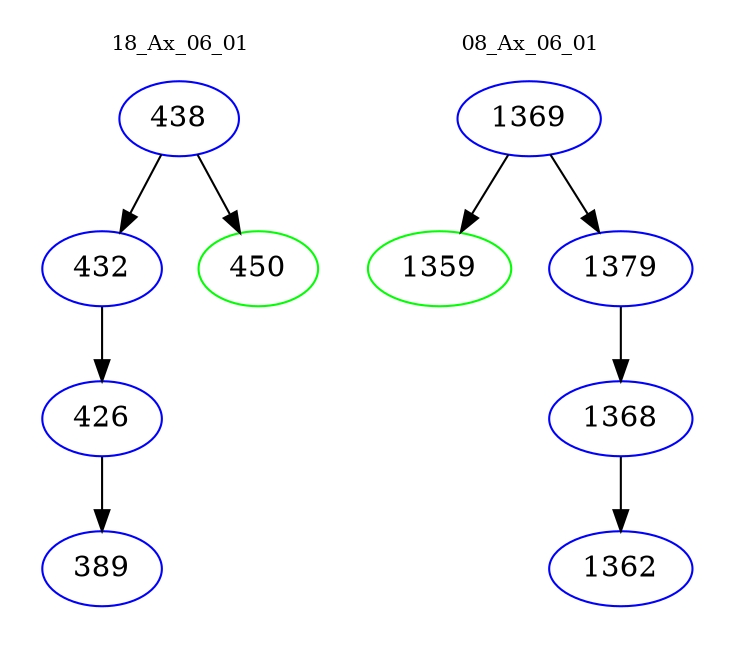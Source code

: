 digraph{
subgraph cluster_0 {
color = white
label = "18_Ax_06_01";
fontsize=10;
T0_438 [label="438", color="blue"]
T0_438 -> T0_432 [color="black"]
T0_432 [label="432", color="blue"]
T0_432 -> T0_426 [color="black"]
T0_426 [label="426", color="blue"]
T0_426 -> T0_389 [color="black"]
T0_389 [label="389", color="blue"]
T0_438 -> T0_450 [color="black"]
T0_450 [label="450", color="green"]
}
subgraph cluster_1 {
color = white
label = "08_Ax_06_01";
fontsize=10;
T1_1369 [label="1369", color="blue"]
T1_1369 -> T1_1359 [color="black"]
T1_1359 [label="1359", color="green"]
T1_1369 -> T1_1379 [color="black"]
T1_1379 [label="1379", color="blue"]
T1_1379 -> T1_1368 [color="black"]
T1_1368 [label="1368", color="blue"]
T1_1368 -> T1_1362 [color="black"]
T1_1362 [label="1362", color="blue"]
}
}
